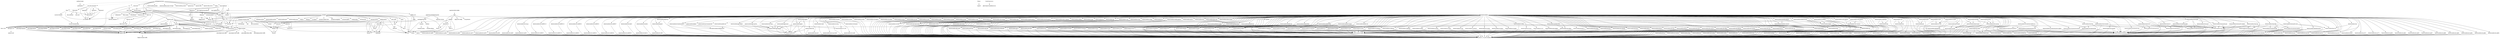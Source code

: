 digraph depends {
    node [shape=plaintext]
"alsa-utils-alsamixer" -> "libasound2";
"alsa-utils-alsamixer" -> "libformw5";
"alsa-utils-alsamixer" -> "libmenuw5";
"alsa-utils-alsamixer" -> "libncursesw5";
"alsa-utils-alsamixer" -> "libpanelw5";
"alsa-utils-alsamixer" -> "libtinfo5";
"angstrom-feed-configs" -> "opkg" [style=dotted];
"angstrom-packagegroup-boot" -> "angstrom-version";
"angstrom-packagegroup-boot" -> "packagegroup-boot";
"avahi-daemon" -> "base-files";
"avahi-daemon" -> "base-passwd";
"avahi-daemon" -> "libavahi-common3";
"avahi-daemon" -> "libavahi-core7";
"avahi-daemon" -> "libcap2";
"avahi-daemon" -> "libdaemon0";
"avahi-daemon" -> "libdbus-1-3";
"avahi-daemon" -> "libexpat1";
"avahi-daemon" -> "libnss-mdns" [style=dotted];
"avahi-daemon" -> "shadow";
"avahi-utils" -> "libavahi-client3";
"avahi-utils" -> "libavahi-common3";
"bluez5" -> "libdbus-1-3";
"bluez5" -> "libglib-2.0-0";
"bluez5" -> "libreadline6";
"bluez5" -> "libudev1";
"busybox" -> "busybox-syslog" [style=dotted];
"busybox" -> "busybox-udhcpc" [style=dotted];
"cpufreq-tweaks" -> "cpufrequtils";
"dbus-1" -> "base-files";
"dbus-1" -> "base-passwd";
"dbus-1" -> "libdbus-1-3";
"dbus-1" -> "libexpat1";
"dbus-1" -> "libx11-6";
"dbus-1" -> "shadow";
"e2fsprogs-e2fsck" -> "libblkid1";
"e2fsprogs-e2fsck" -> "libcom-err2";
"e2fsprogs-e2fsck" -> "libe2p2";
"e2fsprogs-e2fsck" -> "libext2fs2";
"e2fsprogs-e2fsck" -> "libuuid1";
"fixmac" -> "ranpwd";
"htop" -> "libncursesw5";
"htop" -> "libtinfo5";
"htop" -> "ncurses-terminfo";
"iptables" -> "kernel-module-ip-tables" [style=dotted];
"iptables" -> "kernel-module-ipt-masquerade" [style=dotted];
"iptables" -> "kernel-module-iptable-filter" [style=dotted];
"iptables" -> "kernel-module-iptable-nat" [style=dotted];
"iptables" -> "kernel-module-nf-conntrack" [style=dotted];
"iptables" -> "kernel-module-nf-conntrack-ipv4" [style=dotted];
"iptables" -> "kernel-module-nf-defrag-ipv4" [style=dotted];
"iptables" -> "kernel-module-nf-nat" [style=dotted];
"iptables" -> "kernel-module-x-tables" [style=dotted];
"iw" -> "libnl-3-200";
"iw" -> "libnl-3-genl";
"kernel" -> "kernel-4.1.15-yocto-standard";
"kernel-module-8021q" -> "kernel-4.1.15-yocto-standard";
"kernel-module-act-mirred" -> "kernel-4.1.15-yocto-standard";
"kernel-module-af-key" -> "kernel-4.1.15-yocto-standard";
"kernel-module-ah4" -> "kernel-4.1.15-yocto-standard";
"kernel-module-ansi-cprng" -> "kernel-4.1.15-yocto-standard";
"kernel-module-anubis" -> "kernel-4.1.15-yocto-standard";
"kernel-module-arc4" -> "kernel-4.1.15-yocto-standard";
"kernel-module-arp-tables" -> "kernel-4.1.15-yocto-standard";
"kernel-module-arp-tables" -> "kernel-module-x-tables";
"kernel-module-arpt-mangle" -> "kernel-4.1.15-yocto-standard";
"kernel-module-arpt-mangle" -> "kernel-module-x-tables";
"kernel-module-arptable-filter" -> "kernel-4.1.15-yocto-standard";
"kernel-module-arptable-filter" -> "kernel-module-arp-tables";
"kernel-module-arptable-filter" -> "kernel-module-x-tables";
"kernel-module-binfmt-misc" -> "kernel-4.1.15-yocto-standard";
"kernel-module-blowfish-common" -> "kernel-4.1.15-yocto-standard";
"kernel-module-blowfish-generic" -> "kernel-4.1.15-yocto-standard";
"kernel-module-blowfish-generic" -> "kernel-module-blowfish-common";
"kernel-module-bonding" -> "kernel-4.1.15-yocto-standard";
"kernel-module-br-netfilter" -> "kernel-4.1.15-yocto-standard";
"kernel-module-br-netfilter" -> "kernel-module-bridge";
"kernel-module-br-netfilter" -> "kernel-module-llc";
"kernel-module-br-netfilter" -> "kernel-module-stp";
"kernel-module-bridge" -> "kernel-4.1.15-yocto-standard";
"kernel-module-bridge" -> "kernel-module-llc";
"kernel-module-bridge" -> "kernel-module-stp";
"kernel-module-bsd-comp" -> "kernel-4.1.15-yocto-standard";
"kernel-module-bsd-comp" -> "kernel-module-ppp-generic";
"kernel-module-bsd-comp" -> "kernel-module-slhc";
"kernel-module-camellia-generic" -> "kernel-4.1.15-yocto-standard";
"kernel-module-cast-common" -> "kernel-4.1.15-yocto-standard";
"kernel-module-cast5-generic" -> "kernel-4.1.15-yocto-standard";
"kernel-module-cast5-generic" -> "kernel-module-cast-common";
"kernel-module-cast6-generic" -> "kernel-4.1.15-yocto-standard";
"kernel-module-cast6-generic" -> "kernel-module-cast-common";
"kernel-module-cdrom" -> "kernel-4.1.15-yocto-standard";
"kernel-module-cifs" -> "kernel-4.1.15-yocto-standard";
"kernel-module-cmac" -> "kernel-4.1.15-yocto-standard";
"kernel-module-configfs" -> "kernel-4.1.15-yocto-standard";
"kernel-module-crc-ccitt" -> "kernel-4.1.15-yocto-standard";
"kernel-module-crypto-null" -> "kernel-4.1.15-yocto-standard";
"kernel-module-cryptoloop" -> "kernel-4.1.15-yocto-standard";
"kernel-module-cryptoloop" -> "kernel-module-loop";
"kernel-module-ctr" -> "kernel-4.1.15-yocto-standard";
"kernel-module-cuse" -> "kernel-4.1.15-yocto-standard";
"kernel-module-cuse" -> "kernel-module-fuse";
"kernel-module-deflate" -> "kernel-4.1.15-yocto-standard";
"kernel-module-dummy" -> "kernel-4.1.15-yocto-standard";
"kernel-module-ebt-802-3" -> "kernel-4.1.15-yocto-standard";
"kernel-module-ebt-802-3" -> "kernel-module-x-tables";
"kernel-module-ebt-among" -> "kernel-4.1.15-yocto-standard";
"kernel-module-ebt-among" -> "kernel-module-x-tables";
"kernel-module-ebt-arp" -> "kernel-4.1.15-yocto-standard";
"kernel-module-ebt-arp" -> "kernel-module-x-tables";
"kernel-module-ebt-arpreply" -> "kernel-4.1.15-yocto-standard";
"kernel-module-ebt-arpreply" -> "kernel-module-x-tables";
"kernel-module-ebt-dnat" -> "kernel-4.1.15-yocto-standard";
"kernel-module-ebt-dnat" -> "kernel-module-x-tables";
"kernel-module-ebt-ip" -> "kernel-4.1.15-yocto-standard";
"kernel-module-ebt-ip" -> "kernel-module-x-tables";
"kernel-module-ebt-ip6" -> "kernel-4.1.15-yocto-standard";
"kernel-module-ebt-ip6" -> "kernel-module-x-tables";
"kernel-module-ebt-limit" -> "kernel-4.1.15-yocto-standard";
"kernel-module-ebt-limit" -> "kernel-module-x-tables";
"kernel-module-ebt-log" -> "kernel-4.1.15-yocto-standard";
"kernel-module-ebt-log" -> "kernel-module-x-tables";
"kernel-module-ebt-mark" -> "kernel-4.1.15-yocto-standard";
"kernel-module-ebt-mark" -> "kernel-module-x-tables";
"kernel-module-ebt-mark-m" -> "kernel-4.1.15-yocto-standard";
"kernel-module-ebt-mark-m" -> "kernel-module-x-tables";
"kernel-module-ebt-nflog" -> "kernel-4.1.15-yocto-standard";
"kernel-module-ebt-nflog" -> "kernel-module-x-tables";
"kernel-module-ebt-pkttype" -> "kernel-4.1.15-yocto-standard";
"kernel-module-ebt-pkttype" -> "kernel-module-x-tables";
"kernel-module-ebt-redirect" -> "kernel-4.1.15-yocto-standard";
"kernel-module-ebt-redirect" -> "kernel-module-x-tables";
"kernel-module-ebt-snat" -> "kernel-4.1.15-yocto-standard";
"kernel-module-ebt-snat" -> "kernel-module-x-tables";
"kernel-module-ebt-stp" -> "kernel-4.1.15-yocto-standard";
"kernel-module-ebt-stp" -> "kernel-module-x-tables";
"kernel-module-ebt-vlan" -> "kernel-4.1.15-yocto-standard";
"kernel-module-ebt-vlan" -> "kernel-module-x-tables";
"kernel-module-ebtable-broute" -> "kernel-4.1.15-yocto-standard";
"kernel-module-ebtable-broute" -> "kernel-module-bridge";
"kernel-module-ebtable-broute" -> "kernel-module-ebtables";
"kernel-module-ebtable-broute" -> "kernel-module-llc";
"kernel-module-ebtable-broute" -> "kernel-module-stp";
"kernel-module-ebtable-broute" -> "kernel-module-x-tables";
"kernel-module-ebtable-filter" -> "kernel-4.1.15-yocto-standard";
"kernel-module-ebtable-filter" -> "kernel-module-ebtables";
"kernel-module-ebtable-filter" -> "kernel-module-x-tables";
"kernel-module-ebtable-nat" -> "kernel-4.1.15-yocto-standard";
"kernel-module-ebtable-nat" -> "kernel-module-ebtables";
"kernel-module-ebtable-nat" -> "kernel-module-x-tables";
"kernel-module-ebtables" -> "kernel-4.1.15-yocto-standard";
"kernel-module-ebtables" -> "kernel-module-x-tables";
"kernel-module-ecb" -> "kernel-4.1.15-yocto-standard";
"kernel-module-esp4" -> "kernel-4.1.15-yocto-standard";
"kernel-module-fuse" -> "kernel-4.1.15-yocto-standard";
"kernel-module-gre" -> "kernel-4.1.15-yocto-standard";
"kernel-module-i2c-core" -> "kernel-4.1.15-yocto-standard";
"kernel-module-i2c-dev" -> "kernel-4.1.15-yocto-standard";
"kernel-module-i2c-dev" -> "kernel-module-i2c-core";
"kernel-module-i2c-piix4" -> "kernel-4.1.15-yocto-standard";
"kernel-module-i2c-piix4" -> "kernel-module-i2c-core";
"kernel-module-ip-gre" -> "kernel-4.1.15-yocto-standard";
"kernel-module-ip-gre" -> "kernel-module-gre";
"kernel-module-ip-tables" -> "kernel-4.1.15-yocto-standard";
"kernel-module-ip-tables" -> "kernel-module-x-tables";
"kernel-module-ip6-tables" -> "kernel-4.1.15-yocto-standard";
"kernel-module-ip6-tables" -> "kernel-module-x-tables";
"kernel-module-ip6-tunnel" -> "kernel-4.1.15-yocto-standard";
"kernel-module-ip6-tunnel" -> "kernel-module-tunnel6";
"kernel-module-ip6-udp-tunnel" -> "kernel-4.1.15-yocto-standard";
"kernel-module-ip6t-eui64" -> "kernel-4.1.15-yocto-standard";
"kernel-module-ip6t-eui64" -> "kernel-module-x-tables";
"kernel-module-ip6t-frag" -> "kernel-4.1.15-yocto-standard";
"kernel-module-ip6t-frag" -> "kernel-module-x-tables";
"kernel-module-ip6t-hbh" -> "kernel-4.1.15-yocto-standard";
"kernel-module-ip6t-hbh" -> "kernel-module-x-tables";
"kernel-module-ip6t-ipv6header" -> "kernel-4.1.15-yocto-standard";
"kernel-module-ip6t-ipv6header" -> "kernel-module-x-tables";
"kernel-module-ip6t-rt" -> "kernel-4.1.15-yocto-standard";
"kernel-module-ip6t-rt" -> "kernel-module-x-tables";
"kernel-module-ip6table-filter" -> "kernel-4.1.15-yocto-standard";
"kernel-module-ip6table-filter" -> "kernel-module-ip6-tables";
"kernel-module-ip6table-filter" -> "kernel-module-x-tables";
"kernel-module-ip6table-mangle" -> "kernel-4.1.15-yocto-standard";
"kernel-module-ip6table-mangle" -> "kernel-module-ip6-tables";
"kernel-module-ip6table-mangle" -> "kernel-module-x-tables";
"kernel-module-ip6table-raw" -> "kernel-4.1.15-yocto-standard";
"kernel-module-ip6table-raw" -> "kernel-module-ip6-tables";
"kernel-module-ip6table-raw" -> "kernel-module-x-tables";
"kernel-module-ipcomp" -> "kernel-4.1.15-yocto-standard";
"kernel-module-ipcomp" -> "kernel-module-xfrm-ipcomp";
"kernel-module-ipcomp6" -> "kernel-4.1.15-yocto-standard";
"kernel-module-ipcomp6" -> "kernel-module-tunnel6";
"kernel-module-ipcomp6" -> "kernel-module-xfrm-ipcomp";
"kernel-module-ipcomp6" -> "kernel-module-xfrm6-tunnel";
"kernel-module-ipip" -> "kernel-4.1.15-yocto-standard";
"kernel-module-ipt-ah" -> "kernel-4.1.15-yocto-standard";
"kernel-module-ipt-ah" -> "kernel-module-x-tables";
"kernel-module-ipt-clusterip" -> "kernel-4.1.15-yocto-standard";
"kernel-module-ipt-clusterip" -> "kernel-module-nf-conntrack";
"kernel-module-ipt-clusterip" -> "kernel-module-x-tables";
"kernel-module-ipt-ecn" -> "kernel-4.1.15-yocto-standard";
"kernel-module-ipt-ecn" -> "kernel-module-x-tables";
"kernel-module-ipt-reject" -> "kernel-4.1.15-yocto-standard";
"kernel-module-ipt-reject" -> "kernel-module-nf-reject-ipv4";
"kernel-module-ipt-reject" -> "kernel-module-x-tables";
"kernel-module-iptable-filter" -> "kernel-4.1.15-yocto-standard";
"kernel-module-iptable-filter" -> "kernel-module-ip-tables";
"kernel-module-iptable-filter" -> "kernel-module-x-tables";
"kernel-module-iptable-mangle" -> "kernel-4.1.15-yocto-standard";
"kernel-module-iptable-mangle" -> "kernel-module-ip-tables";
"kernel-module-iptable-mangle" -> "kernel-module-x-tables";
"kernel-module-iptable-raw" -> "kernel-4.1.15-yocto-standard";
"kernel-module-iptable-raw" -> "kernel-module-ip-tables";
"kernel-module-iptable-raw" -> "kernel-module-x-tables";
"kernel-module-khazad" -> "kernel-4.1.15-yocto-standard";
"kernel-module-libcrc32c" -> "kernel-4.1.15-yocto-standard";
"kernel-module-llc" -> "kernel-4.1.15-yocto-standard";
"kernel-module-loop" -> "kernel-4.1.15-yocto-standard";
"kernel-module-md4" -> "kernel-4.1.15-yocto-standard";
"kernel-module-michael-mic" -> "kernel-4.1.15-yocto-standard";
"kernel-module-nbd" -> "kernel-4.1.15-yocto-standard";
"kernel-module-nf-conntrack" -> "kernel-4.1.15-yocto-standard";
"kernel-module-nf-conntrack-amanda" -> "kernel-4.1.15-yocto-standard";
"kernel-module-nf-conntrack-amanda" -> "kernel-module-nf-conntrack";
"kernel-module-nf-conntrack-broadcast" -> "kernel-4.1.15-yocto-standard";
"kernel-module-nf-conntrack-broadcast" -> "kernel-module-nf-conntrack";
"kernel-module-nf-conntrack-ftp" -> "kernel-4.1.15-yocto-standard";
"kernel-module-nf-conntrack-ftp" -> "kernel-module-nf-conntrack";
"kernel-module-nf-conntrack-h323" -> "kernel-4.1.15-yocto-standard";
"kernel-module-nf-conntrack-h323" -> "kernel-module-nf-conntrack";
"kernel-module-nf-conntrack-ipv4" -> "kernel-4.1.15-yocto-standard";
"kernel-module-nf-conntrack-ipv4" -> "kernel-module-nf-conntrack";
"kernel-module-nf-conntrack-ipv4" -> "kernel-module-nf-defrag-ipv4";
"kernel-module-nf-conntrack-irc" -> "kernel-4.1.15-yocto-standard";
"kernel-module-nf-conntrack-irc" -> "kernel-module-nf-conntrack";
"kernel-module-nf-conntrack-netbios-ns" -> "kernel-4.1.15-yocto-standard";
"kernel-module-nf-conntrack-netbios-ns" -> "kernel-module-nf-conntrack";
"kernel-module-nf-conntrack-netbios-ns" -> "kernel-module-nf-conntrack-broadcast";
"kernel-module-nf-conntrack-netlink" -> "kernel-4.1.15-yocto-standard";
"kernel-module-nf-conntrack-netlink" -> "kernel-module-nf-conntrack";
"kernel-module-nf-conntrack-netlink" -> "kernel-module-nfnetlink";
"kernel-module-nf-conntrack-pptp" -> "kernel-4.1.15-yocto-standard";
"kernel-module-nf-conntrack-pptp" -> "kernel-module-nf-conntrack";
"kernel-module-nf-conntrack-pptp" -> "kernel-module-nf-conntrack-proto-gre";
"kernel-module-nf-conntrack-proto-gre" -> "kernel-4.1.15-yocto-standard";
"kernel-module-nf-conntrack-proto-gre" -> "kernel-module-nf-conntrack";
"kernel-module-nf-conntrack-proto-sctp" -> "kernel-4.1.15-yocto-standard";
"kernel-module-nf-conntrack-proto-sctp" -> "kernel-module-nf-conntrack";
"kernel-module-nf-conntrack-proto-udplite" -> "kernel-4.1.15-yocto-standard";
"kernel-module-nf-conntrack-proto-udplite" -> "kernel-module-nf-conntrack";
"kernel-module-nf-conntrack-sane" -> "kernel-4.1.15-yocto-standard";
"kernel-module-nf-conntrack-sane" -> "kernel-module-nf-conntrack";
"kernel-module-nf-conntrack-sip" -> "kernel-4.1.15-yocto-standard";
"kernel-module-nf-conntrack-sip" -> "kernel-module-nf-conntrack";
"kernel-module-nf-conntrack-tftp" -> "kernel-4.1.15-yocto-standard";
"kernel-module-nf-conntrack-tftp" -> "kernel-module-nf-conntrack";
"kernel-module-nf-defrag-ipv4" -> "kernel-4.1.15-yocto-standard";
"kernel-module-nf-nat" -> "kernel-4.1.15-yocto-standard";
"kernel-module-nf-nat" -> "kernel-module-nf-conntrack";
"kernel-module-nf-nat-amanda" -> "kernel-4.1.15-yocto-standard";
"kernel-module-nf-nat-amanda" -> "kernel-module-nf-conntrack";
"kernel-module-nf-nat-amanda" -> "kernel-module-nf-conntrack-amanda";
"kernel-module-nf-nat-amanda" -> "kernel-module-nf-nat";
"kernel-module-nf-nat-ftp" -> "kernel-4.1.15-yocto-standard";
"kernel-module-nf-nat-ftp" -> "kernel-module-nf-conntrack";
"kernel-module-nf-nat-ftp" -> "kernel-module-nf-conntrack-ftp";
"kernel-module-nf-nat-ftp" -> "kernel-module-nf-nat";
"kernel-module-nf-nat-h323" -> "kernel-4.1.15-yocto-standard";
"kernel-module-nf-nat-h323" -> "kernel-module-nf-conntrack";
"kernel-module-nf-nat-h323" -> "kernel-module-nf-conntrack-h323";
"kernel-module-nf-nat-h323" -> "kernel-module-nf-nat";
"kernel-module-nf-nat-ipv4" -> "kernel-4.1.15-yocto-standard";
"kernel-module-nf-nat-ipv4" -> "kernel-module-nf-conntrack";
"kernel-module-nf-nat-ipv4" -> "kernel-module-nf-nat";
"kernel-module-nf-nat-irc" -> "kernel-4.1.15-yocto-standard";
"kernel-module-nf-nat-irc" -> "kernel-module-nf-conntrack";
"kernel-module-nf-nat-irc" -> "kernel-module-nf-conntrack-irc";
"kernel-module-nf-nat-irc" -> "kernel-module-nf-nat";
"kernel-module-nf-nat-pptp" -> "kernel-4.1.15-yocto-standard";
"kernel-module-nf-nat-pptp" -> "kernel-module-nf-conntrack";
"kernel-module-nf-nat-pptp" -> "kernel-module-nf-conntrack-pptp";
"kernel-module-nf-nat-pptp" -> "kernel-module-nf-conntrack-proto-gre";
"kernel-module-nf-nat-pptp" -> "kernel-module-nf-nat";
"kernel-module-nf-nat-pptp" -> "kernel-module-nf-nat-proto-gre";
"kernel-module-nf-nat-proto-gre" -> "kernel-4.1.15-yocto-standard";
"kernel-module-nf-nat-proto-gre" -> "kernel-module-nf-conntrack";
"kernel-module-nf-nat-proto-gre" -> "kernel-module-nf-nat";
"kernel-module-nf-nat-proto-sctp" -> "kernel-4.1.15-yocto-standard";
"kernel-module-nf-nat-proto-sctp" -> "kernel-module-libcrc32c";
"kernel-module-nf-nat-proto-sctp" -> "kernel-module-nf-conntrack";
"kernel-module-nf-nat-proto-sctp" -> "kernel-module-nf-nat";
"kernel-module-nf-nat-proto-udplite" -> "kernel-4.1.15-yocto-standard";
"kernel-module-nf-nat-proto-udplite" -> "kernel-module-nf-conntrack";
"kernel-module-nf-nat-proto-udplite" -> "kernel-module-nf-nat";
"kernel-module-nf-nat-sip" -> "kernel-4.1.15-yocto-standard";
"kernel-module-nf-nat-sip" -> "kernel-module-nf-conntrack";
"kernel-module-nf-nat-sip" -> "kernel-module-nf-conntrack-sip";
"kernel-module-nf-nat-sip" -> "kernel-module-nf-nat";
"kernel-module-nf-nat-tftp" -> "kernel-4.1.15-yocto-standard";
"kernel-module-nf-nat-tftp" -> "kernel-module-nf-conntrack";
"kernel-module-nf-nat-tftp" -> "kernel-module-nf-conntrack-tftp";
"kernel-module-nf-nat-tftp" -> "kernel-module-nf-nat";
"kernel-module-nf-reject-ipv4" -> "kernel-4.1.15-yocto-standard";
"kernel-module-nfnetlink" -> "kernel-4.1.15-yocto-standard";
"kernel-module-nfnetlink-log" -> "kernel-4.1.15-yocto-standard";
"kernel-module-nfnetlink-log" -> "kernel-module-nfnetlink";
"kernel-module-nfnetlink-queue" -> "kernel-4.1.15-yocto-standard";
"kernel-module-nfnetlink-queue" -> "kernel-module-nfnetlink";
"kernel-module-nfsd" -> "kernel-4.1.15-yocto-standard";
"kernel-module-nls-ascii" -> "kernel-4.1.15-yocto-standard";
"kernel-module-nls-cp1250" -> "kernel-4.1.15-yocto-standard";
"kernel-module-nls-cp1251" -> "kernel-4.1.15-yocto-standard";
"kernel-module-nls-cp1255" -> "kernel-4.1.15-yocto-standard";
"kernel-module-nls-cp437" -> "kernel-4.1.15-yocto-standard";
"kernel-module-nls-cp737" -> "kernel-4.1.15-yocto-standard";
"kernel-module-nls-cp775" -> "kernel-4.1.15-yocto-standard";
"kernel-module-nls-cp850" -> "kernel-4.1.15-yocto-standard";
"kernel-module-nls-cp852" -> "kernel-4.1.15-yocto-standard";
"kernel-module-nls-cp855" -> "kernel-4.1.15-yocto-standard";
"kernel-module-nls-cp857" -> "kernel-4.1.15-yocto-standard";
"kernel-module-nls-cp860" -> "kernel-4.1.15-yocto-standard";
"kernel-module-nls-cp861" -> "kernel-4.1.15-yocto-standard";
"kernel-module-nls-cp862" -> "kernel-4.1.15-yocto-standard";
"kernel-module-nls-cp863" -> "kernel-4.1.15-yocto-standard";
"kernel-module-nls-cp864" -> "kernel-4.1.15-yocto-standard";
"kernel-module-nls-cp865" -> "kernel-4.1.15-yocto-standard";
"kernel-module-nls-cp866" -> "kernel-4.1.15-yocto-standard";
"kernel-module-nls-cp869" -> "kernel-4.1.15-yocto-standard";
"kernel-module-nls-cp874" -> "kernel-4.1.15-yocto-standard";
"kernel-module-nls-cp932" -> "kernel-4.1.15-yocto-standard";
"kernel-module-nls-cp936" -> "kernel-4.1.15-yocto-standard";
"kernel-module-nls-cp949" -> "kernel-4.1.15-yocto-standard";
"kernel-module-nls-cp950" -> "kernel-4.1.15-yocto-standard";
"kernel-module-nls-euc-jp" -> "kernel-4.1.15-yocto-standard";
"kernel-module-nls-iso8859-1" -> "kernel-4.1.15-yocto-standard";
"kernel-module-nls-iso8859-13" -> "kernel-4.1.15-yocto-standard";
"kernel-module-nls-iso8859-14" -> "kernel-4.1.15-yocto-standard";
"kernel-module-nls-iso8859-15" -> "kernel-4.1.15-yocto-standard";
"kernel-module-nls-iso8859-2" -> "kernel-4.1.15-yocto-standard";
"kernel-module-nls-iso8859-3" -> "kernel-4.1.15-yocto-standard";
"kernel-module-nls-iso8859-4" -> "kernel-4.1.15-yocto-standard";
"kernel-module-nls-iso8859-5" -> "kernel-4.1.15-yocto-standard";
"kernel-module-nls-iso8859-6" -> "kernel-4.1.15-yocto-standard";
"kernel-module-nls-iso8859-7" -> "kernel-4.1.15-yocto-standard";
"kernel-module-nls-iso8859-9" -> "kernel-4.1.15-yocto-standard";
"kernel-module-nls-koi8-r" -> "kernel-4.1.15-yocto-standard";
"kernel-module-nls-koi8-ru" -> "kernel-4.1.15-yocto-standard";
"kernel-module-nls-koi8-u" -> "kernel-4.1.15-yocto-standard";
"kernel-module-nls-utf8" -> "kernel-4.1.15-yocto-standard";
"kernel-module-p8022" -> "kernel-4.1.15-yocto-standard";
"kernel-module-p8022" -> "kernel-module-llc";
"kernel-module-parport" -> "kernel-4.1.15-yocto-standard";
"kernel-module-parport-pc" -> "kernel-4.1.15-yocto-standard";
"kernel-module-parport-pc" -> "kernel-module-parport";
"kernel-module-pktgen" -> "kernel-4.1.15-yocto-standard";
"kernel-module-ppp-async" -> "kernel-4.1.15-yocto-standard";
"kernel-module-ppp-async" -> "kernel-module-crc-ccitt";
"kernel-module-ppp-async" -> "kernel-module-ppp-generic";
"kernel-module-ppp-async" -> "kernel-module-slhc";
"kernel-module-ppp-deflate" -> "kernel-4.1.15-yocto-standard";
"kernel-module-ppp-deflate" -> "kernel-module-ppp-generic";
"kernel-module-ppp-deflate" -> "kernel-module-slhc";
"kernel-module-ppp-generic" -> "kernel-4.1.15-yocto-standard";
"kernel-module-ppp-generic" -> "kernel-module-slhc";
"kernel-module-ppp-synctty" -> "kernel-4.1.15-yocto-standard";
"kernel-module-ppp-synctty" -> "kernel-module-ppp-generic";
"kernel-module-ppp-synctty" -> "kernel-module-slhc";
"kernel-module-pppoe" -> "kernel-4.1.15-yocto-standard";
"kernel-module-pppoe" -> "kernel-module-ppp-generic";
"kernel-module-pppoe" -> "kernel-module-pppox";
"kernel-module-pppoe" -> "kernel-module-slhc";
"kernel-module-pppox" -> "kernel-4.1.15-yocto-standard";
"kernel-module-pppox" -> "kernel-module-ppp-generic";
"kernel-module-pppox" -> "kernel-module-slhc";
"kernel-module-psnap" -> "kernel-4.1.15-yocto-standard";
"kernel-module-psnap" -> "kernel-module-llc";
"kernel-module-rng-core" -> "kernel-4.1.15-yocto-standard";
"kernel-module-romfs" -> "kernel-4.1.15-yocto-standard";
"kernel-module-rpcsec-gss-krb5" -> "kernel-4.1.15-yocto-standard";
"kernel-module-sch-cbq" -> "kernel-4.1.15-yocto-standard";
"kernel-module-sch-codel" -> "kernel-4.1.15-yocto-standard";
"kernel-module-sch-dsmark" -> "kernel-4.1.15-yocto-standard";
"kernel-module-sch-gred" -> "kernel-4.1.15-yocto-standard";
"kernel-module-sch-hfsc" -> "kernel-4.1.15-yocto-standard";
"kernel-module-sch-htb" -> "kernel-4.1.15-yocto-standard";
"kernel-module-sch-ingress" -> "kernel-4.1.15-yocto-standard";
"kernel-module-sch-netem" -> "kernel-4.1.15-yocto-standard";
"kernel-module-sch-prio" -> "kernel-4.1.15-yocto-standard";
"kernel-module-sch-red" -> "kernel-4.1.15-yocto-standard";
"kernel-module-sch-sfq" -> "kernel-4.1.15-yocto-standard";
"kernel-module-sch-tbf" -> "kernel-4.1.15-yocto-standard";
"kernel-module-sch-teql" -> "kernel-4.1.15-yocto-standard";
"kernel-module-scsi-mod" -> "kernel-4.1.15-yocto-standard";
"kernel-module-sctp" -> "kernel-4.1.15-yocto-standard";
"kernel-module-sctp" -> "kernel-module-libcrc32c";
"kernel-module-sd-mod" -> "kernel-4.1.15-yocto-standard";
"kernel-module-sd-mod" -> "kernel-module-scsi-mod";
"kernel-module-seqiv" -> "kernel-4.1.15-yocto-standard";
"kernel-module-serpent-generic" -> "kernel-4.1.15-yocto-standard";
"kernel-module-sg" -> "kernel-4.1.15-yocto-standard";
"kernel-module-sg" -> "kernel-module-scsi-mod";
"kernel-module-sha256-generic" -> "kernel-4.1.15-yocto-standard";
"kernel-module-sha512-generic" -> "kernel-4.1.15-yocto-standard";
"kernel-module-slhc" -> "kernel-4.1.15-yocto-standard";
"kernel-module-slip" -> "kernel-4.1.15-yocto-standard";
"kernel-module-slip" -> "kernel-module-slhc";
"kernel-module-softdog" -> "kernel-4.1.15-yocto-standard";
"kernel-module-sr-mod" -> "kernel-4.1.15-yocto-standard";
"kernel-module-sr-mod" -> "kernel-module-cdrom";
"kernel-module-sr-mod" -> "kernel-module-scsi-mod";
"kernel-module-stp" -> "kernel-4.1.15-yocto-standard";
"kernel-module-stp" -> "kernel-module-llc";
"kernel-module-tcrypt" -> "kernel-4.1.15-yocto-standard";
"kernel-module-tea" -> "kernel-4.1.15-yocto-standard";
"kernel-module-tipc" -> "kernel-4.1.15-yocto-standard";
"kernel-module-tipc" -> "kernel-module-ip6-udp-tunnel";
"kernel-module-tipc" -> "kernel-module-udp-tunnel";
"kernel-module-ts-bm" -> "kernel-4.1.15-yocto-standard";
"kernel-module-ts-fsm" -> "kernel-4.1.15-yocto-standard";
"kernel-module-ts-kmp" -> "kernel-4.1.15-yocto-standard";
"kernel-module-tun" -> "kernel-4.1.15-yocto-standard";
"kernel-module-tunnel6" -> "kernel-4.1.15-yocto-standard";
"kernel-module-twofish-common" -> "kernel-4.1.15-yocto-standard";
"kernel-module-twofish-generic" -> "kernel-4.1.15-yocto-standard";
"kernel-module-twofish-generic" -> "kernel-module-twofish-common";
"kernel-module-udp-tunnel" -> "kernel-4.1.15-yocto-standard";
"kernel-module-usb-storage" -> "kernel-4.1.15-yocto-standard";
"kernel-module-usb-storage" -> "kernel-module-scsi-mod";
"kernel-module-wp512" -> "kernel-4.1.15-yocto-standard";
"kernel-module-x-tables" -> "kernel-4.1.15-yocto-standard";
"kernel-module-xcbc" -> "kernel-4.1.15-yocto-standard";
"kernel-module-xfrm-ipcomp" -> "kernel-4.1.15-yocto-standard";
"kernel-module-xfrm-user" -> "kernel-4.1.15-yocto-standard";
"kernel-module-xfrm4-tunnel" -> "kernel-4.1.15-yocto-standard";
"kernel-module-xfrm6-tunnel" -> "kernel-4.1.15-yocto-standard";
"kernel-module-xfrm6-tunnel" -> "kernel-module-tunnel6";
"kernel-module-xt-classify" -> "kernel-4.1.15-yocto-standard";
"kernel-module-xt-classify" -> "kernel-module-x-tables";
"kernel-module-xt-comment" -> "kernel-4.1.15-yocto-standard";
"kernel-module-xt-comment" -> "kernel-module-x-tables";
"kernel-module-xt-connbytes" -> "kernel-4.1.15-yocto-standard";
"kernel-module-xt-connbytes" -> "kernel-module-nf-conntrack";
"kernel-module-xt-connbytes" -> "kernel-module-x-tables";
"kernel-module-xt-connlimit" -> "kernel-4.1.15-yocto-standard";
"kernel-module-xt-connlimit" -> "kernel-module-nf-conntrack";
"kernel-module-xt-connlimit" -> "kernel-module-x-tables";
"kernel-module-xt-connmark" -> "kernel-4.1.15-yocto-standard";
"kernel-module-xt-connmark" -> "kernel-module-nf-conntrack";
"kernel-module-xt-connmark" -> "kernel-module-x-tables";
"kernel-module-xt-conntrack" -> "kernel-4.1.15-yocto-standard";
"kernel-module-xt-conntrack" -> "kernel-module-nf-conntrack";
"kernel-module-xt-conntrack" -> "kernel-module-x-tables";
"kernel-module-xt-ct" -> "kernel-4.1.15-yocto-standard";
"kernel-module-xt-ct" -> "kernel-module-nf-conntrack";
"kernel-module-xt-ct" -> "kernel-module-x-tables";
"kernel-module-xt-dccp" -> "kernel-4.1.15-yocto-standard";
"kernel-module-xt-dccp" -> "kernel-module-x-tables";
"kernel-module-xt-dscp" -> "kernel-4.1.15-yocto-standard";
"kernel-module-xt-dscp" -> "kernel-module-x-tables";
"kernel-module-xt-ecn" -> "kernel-4.1.15-yocto-standard";
"kernel-module-xt-ecn" -> "kernel-module-x-tables";
"kernel-module-xt-esp" -> "kernel-4.1.15-yocto-standard";
"kernel-module-xt-esp" -> "kernel-module-x-tables";
"kernel-module-xt-hashlimit" -> "kernel-4.1.15-yocto-standard";
"kernel-module-xt-hashlimit" -> "kernel-module-x-tables";
"kernel-module-xt-helper" -> "kernel-4.1.15-yocto-standard";
"kernel-module-xt-helper" -> "kernel-module-nf-conntrack";
"kernel-module-xt-helper" -> "kernel-module-x-tables";
"kernel-module-xt-hl" -> "kernel-4.1.15-yocto-standard";
"kernel-module-xt-hl" -> "kernel-module-x-tables";
"kernel-module-xt-length" -> "kernel-4.1.15-yocto-standard";
"kernel-module-xt-length" -> "kernel-module-x-tables";
"kernel-module-xt-limit" -> "kernel-4.1.15-yocto-standard";
"kernel-module-xt-limit" -> "kernel-module-x-tables";
"kernel-module-xt-mac" -> "kernel-4.1.15-yocto-standard";
"kernel-module-xt-mac" -> "kernel-module-x-tables";
"kernel-module-xt-mark" -> "kernel-4.1.15-yocto-standard";
"kernel-module-xt-mark" -> "kernel-module-x-tables";
"kernel-module-xt-multiport" -> "kernel-4.1.15-yocto-standard";
"kernel-module-xt-multiport" -> "kernel-module-x-tables";
"kernel-module-xt-nflog" -> "kernel-4.1.15-yocto-standard";
"kernel-module-xt-nflog" -> "kernel-module-nfnetlink";
"kernel-module-xt-nflog" -> "kernel-module-nfnetlink-log";
"kernel-module-xt-nflog" -> "kernel-module-x-tables";
"kernel-module-xt-nfqueue" -> "kernel-4.1.15-yocto-standard";
"kernel-module-xt-nfqueue" -> "kernel-module-x-tables";
"kernel-module-xt-pkttype" -> "kernel-4.1.15-yocto-standard";
"kernel-module-xt-pkttype" -> "kernel-module-x-tables";
"kernel-module-xt-policy" -> "kernel-4.1.15-yocto-standard";
"kernel-module-xt-policy" -> "kernel-module-x-tables";
"kernel-module-xt-quota" -> "kernel-4.1.15-yocto-standard";
"kernel-module-xt-quota" -> "kernel-module-x-tables";
"kernel-module-xt-realm" -> "kernel-4.1.15-yocto-standard";
"kernel-module-xt-realm" -> "kernel-module-x-tables";
"kernel-module-xt-sctp" -> "kernel-4.1.15-yocto-standard";
"kernel-module-xt-sctp" -> "kernel-module-x-tables";
"kernel-module-xt-state" -> "kernel-4.1.15-yocto-standard";
"kernel-module-xt-state" -> "kernel-module-nf-conntrack";
"kernel-module-xt-state" -> "kernel-module-x-tables";
"kernel-module-xt-statistic" -> "kernel-4.1.15-yocto-standard";
"kernel-module-xt-statistic" -> "kernel-module-x-tables";
"kernel-module-xt-string" -> "kernel-4.1.15-yocto-standard";
"kernel-module-xt-string" -> "kernel-module-x-tables";
"kernel-module-xt-tcpmss" -> "kernel-4.1.15-yocto-standard";
"kernel-module-xt-tcpmss" -> "kernel-module-x-tables";
"kernel-module-xt-tcpudp" -> "kernel-4.1.15-yocto-standard";
"kernel-module-xt-tcpudp" -> "kernel-module-x-tables";
"kernel-module-xt-trace" -> "kernel-4.1.15-yocto-standard";
"kernel-module-xt-trace" -> "kernel-module-x-tables";
"kernel-module-xt-u32" -> "kernel-4.1.15-yocto-standard";
"kernel-module-xt-u32" -> "kernel-module-x-tables";
"kernel-modules" -> "kernel-module-8021q";
"kernel-modules" -> "kernel-module-act-mirred";
"kernel-modules" -> "kernel-module-af-key";
"kernel-modules" -> "kernel-module-ah4";
"kernel-modules" -> "kernel-module-ansi-cprng";
"kernel-modules" -> "kernel-module-anubis";
"kernel-modules" -> "kernel-module-arc4";
"kernel-modules" -> "kernel-module-arp-tables";
"kernel-modules" -> "kernel-module-arpt-mangle";
"kernel-modules" -> "kernel-module-arptable-filter";
"kernel-modules" -> "kernel-module-binfmt-misc";
"kernel-modules" -> "kernel-module-blowfish-common";
"kernel-modules" -> "kernel-module-blowfish-generic";
"kernel-modules" -> "kernel-module-bonding";
"kernel-modules" -> "kernel-module-br-netfilter";
"kernel-modules" -> "kernel-module-bridge";
"kernel-modules" -> "kernel-module-bsd-comp";
"kernel-modules" -> "kernel-module-camellia-generic";
"kernel-modules" -> "kernel-module-cast-common";
"kernel-modules" -> "kernel-module-cast5-generic";
"kernel-modules" -> "kernel-module-cast6-generic";
"kernel-modules" -> "kernel-module-cdrom";
"kernel-modules" -> "kernel-module-cifs";
"kernel-modules" -> "kernel-module-cmac";
"kernel-modules" -> "kernel-module-configfs";
"kernel-modules" -> "kernel-module-crc-ccitt";
"kernel-modules" -> "kernel-module-crypto-null";
"kernel-modules" -> "kernel-module-cryptoloop";
"kernel-modules" -> "kernel-module-ctr";
"kernel-modules" -> "kernel-module-cuse";
"kernel-modules" -> "kernel-module-deflate";
"kernel-modules" -> "kernel-module-dummy";
"kernel-modules" -> "kernel-module-ebt-802-3";
"kernel-modules" -> "kernel-module-ebt-among";
"kernel-modules" -> "kernel-module-ebt-arp";
"kernel-modules" -> "kernel-module-ebt-arpreply";
"kernel-modules" -> "kernel-module-ebt-dnat";
"kernel-modules" -> "kernel-module-ebt-ip";
"kernel-modules" -> "kernel-module-ebt-ip6";
"kernel-modules" -> "kernel-module-ebt-limit";
"kernel-modules" -> "kernel-module-ebt-log";
"kernel-modules" -> "kernel-module-ebt-mark";
"kernel-modules" -> "kernel-module-ebt-mark-m";
"kernel-modules" -> "kernel-module-ebt-nflog";
"kernel-modules" -> "kernel-module-ebt-pkttype";
"kernel-modules" -> "kernel-module-ebt-redirect";
"kernel-modules" -> "kernel-module-ebt-snat";
"kernel-modules" -> "kernel-module-ebt-stp";
"kernel-modules" -> "kernel-module-ebt-vlan";
"kernel-modules" -> "kernel-module-ebtable-broute";
"kernel-modules" -> "kernel-module-ebtable-filter";
"kernel-modules" -> "kernel-module-ebtable-nat";
"kernel-modules" -> "kernel-module-ebtables";
"kernel-modules" -> "kernel-module-ecb";
"kernel-modules" -> "kernel-module-esp4";
"kernel-modules" -> "kernel-module-fuse";
"kernel-modules" -> "kernel-module-gre";
"kernel-modules" -> "kernel-module-i2c-core";
"kernel-modules" -> "kernel-module-i2c-dev";
"kernel-modules" -> "kernel-module-i2c-piix4";
"kernel-modules" -> "kernel-module-ip-gre";
"kernel-modules" -> "kernel-module-ip-tables";
"kernel-modules" -> "kernel-module-ip6-tables";
"kernel-modules" -> "kernel-module-ip6-tunnel";
"kernel-modules" -> "kernel-module-ip6-udp-tunnel";
"kernel-modules" -> "kernel-module-ip6t-eui64";
"kernel-modules" -> "kernel-module-ip6t-frag";
"kernel-modules" -> "kernel-module-ip6t-hbh";
"kernel-modules" -> "kernel-module-ip6t-ipv6header";
"kernel-modules" -> "kernel-module-ip6t-rt";
"kernel-modules" -> "kernel-module-ip6table-filter";
"kernel-modules" -> "kernel-module-ip6table-mangle";
"kernel-modules" -> "kernel-module-ip6table-raw";
"kernel-modules" -> "kernel-module-ipcomp";
"kernel-modules" -> "kernel-module-ipcomp6";
"kernel-modules" -> "kernel-module-ipip";
"kernel-modules" -> "kernel-module-ipt-ah";
"kernel-modules" -> "kernel-module-ipt-clusterip";
"kernel-modules" -> "kernel-module-ipt-ecn";
"kernel-modules" -> "kernel-module-ipt-reject";
"kernel-modules" -> "kernel-module-iptable-filter";
"kernel-modules" -> "kernel-module-iptable-mangle";
"kernel-modules" -> "kernel-module-iptable-raw";
"kernel-modules" -> "kernel-module-khazad";
"kernel-modules" -> "kernel-module-libcrc32c";
"kernel-modules" -> "kernel-module-llc";
"kernel-modules" -> "kernel-module-loop";
"kernel-modules" -> "kernel-module-md4";
"kernel-modules" -> "kernel-module-michael-mic";
"kernel-modules" -> "kernel-module-nbd";
"kernel-modules" -> "kernel-module-nf-conntrack";
"kernel-modules" -> "kernel-module-nf-conntrack-amanda";
"kernel-modules" -> "kernel-module-nf-conntrack-broadcast";
"kernel-modules" -> "kernel-module-nf-conntrack-ftp";
"kernel-modules" -> "kernel-module-nf-conntrack-h323";
"kernel-modules" -> "kernel-module-nf-conntrack-ipv4";
"kernel-modules" -> "kernel-module-nf-conntrack-irc";
"kernel-modules" -> "kernel-module-nf-conntrack-netbios-ns";
"kernel-modules" -> "kernel-module-nf-conntrack-netlink";
"kernel-modules" -> "kernel-module-nf-conntrack-pptp";
"kernel-modules" -> "kernel-module-nf-conntrack-proto-gre";
"kernel-modules" -> "kernel-module-nf-conntrack-proto-sctp";
"kernel-modules" -> "kernel-module-nf-conntrack-proto-udplite";
"kernel-modules" -> "kernel-module-nf-conntrack-sane";
"kernel-modules" -> "kernel-module-nf-conntrack-sip";
"kernel-modules" -> "kernel-module-nf-conntrack-tftp";
"kernel-modules" -> "kernel-module-nf-defrag-ipv4";
"kernel-modules" -> "kernel-module-nf-nat";
"kernel-modules" -> "kernel-module-nf-nat-amanda";
"kernel-modules" -> "kernel-module-nf-nat-ftp";
"kernel-modules" -> "kernel-module-nf-nat-h323";
"kernel-modules" -> "kernel-module-nf-nat-ipv4";
"kernel-modules" -> "kernel-module-nf-nat-irc";
"kernel-modules" -> "kernel-module-nf-nat-pptp";
"kernel-modules" -> "kernel-module-nf-nat-proto-gre";
"kernel-modules" -> "kernel-module-nf-nat-proto-sctp";
"kernel-modules" -> "kernel-module-nf-nat-proto-udplite";
"kernel-modules" -> "kernel-module-nf-nat-sip";
"kernel-modules" -> "kernel-module-nf-nat-tftp";
"kernel-modules" -> "kernel-module-nf-reject-ipv4";
"kernel-modules" -> "kernel-module-nfnetlink";
"kernel-modules" -> "kernel-module-nfnetlink-log";
"kernel-modules" -> "kernel-module-nfnetlink-queue";
"kernel-modules" -> "kernel-module-nfsd";
"kernel-modules" -> "kernel-module-nls-ascii";
"kernel-modules" -> "kernel-module-nls-cp1250";
"kernel-modules" -> "kernel-module-nls-cp1251";
"kernel-modules" -> "kernel-module-nls-cp1255";
"kernel-modules" -> "kernel-module-nls-cp437";
"kernel-modules" -> "kernel-module-nls-cp737";
"kernel-modules" -> "kernel-module-nls-cp775";
"kernel-modules" -> "kernel-module-nls-cp850";
"kernel-modules" -> "kernel-module-nls-cp852";
"kernel-modules" -> "kernel-module-nls-cp855";
"kernel-modules" -> "kernel-module-nls-cp857";
"kernel-modules" -> "kernel-module-nls-cp860";
"kernel-modules" -> "kernel-module-nls-cp861";
"kernel-modules" -> "kernel-module-nls-cp862";
"kernel-modules" -> "kernel-module-nls-cp863";
"kernel-modules" -> "kernel-module-nls-cp864";
"kernel-modules" -> "kernel-module-nls-cp865";
"kernel-modules" -> "kernel-module-nls-cp866";
"kernel-modules" -> "kernel-module-nls-cp869";
"kernel-modules" -> "kernel-module-nls-cp874";
"kernel-modules" -> "kernel-module-nls-cp932";
"kernel-modules" -> "kernel-module-nls-cp936";
"kernel-modules" -> "kernel-module-nls-cp949";
"kernel-modules" -> "kernel-module-nls-cp950";
"kernel-modules" -> "kernel-module-nls-euc-jp";
"kernel-modules" -> "kernel-module-nls-iso8859-1";
"kernel-modules" -> "kernel-module-nls-iso8859-13";
"kernel-modules" -> "kernel-module-nls-iso8859-14";
"kernel-modules" -> "kernel-module-nls-iso8859-15";
"kernel-modules" -> "kernel-module-nls-iso8859-2";
"kernel-modules" -> "kernel-module-nls-iso8859-3";
"kernel-modules" -> "kernel-module-nls-iso8859-4";
"kernel-modules" -> "kernel-module-nls-iso8859-5";
"kernel-modules" -> "kernel-module-nls-iso8859-6";
"kernel-modules" -> "kernel-module-nls-iso8859-7";
"kernel-modules" -> "kernel-module-nls-iso8859-9";
"kernel-modules" -> "kernel-module-nls-koi8-r";
"kernel-modules" -> "kernel-module-nls-koi8-ru";
"kernel-modules" -> "kernel-module-nls-koi8-u";
"kernel-modules" -> "kernel-module-nls-utf8";
"kernel-modules" -> "kernel-module-p8022";
"kernel-modules" -> "kernel-module-parport";
"kernel-modules" -> "kernel-module-parport-pc";
"kernel-modules" -> "kernel-module-pktgen";
"kernel-modules" -> "kernel-module-ppp-async";
"kernel-modules" -> "kernel-module-ppp-deflate";
"kernel-modules" -> "kernel-module-ppp-generic";
"kernel-modules" -> "kernel-module-ppp-synctty";
"kernel-modules" -> "kernel-module-pppoe";
"kernel-modules" -> "kernel-module-pppox";
"kernel-modules" -> "kernel-module-psnap";
"kernel-modules" -> "kernel-module-rng-core";
"kernel-modules" -> "kernel-module-romfs";
"kernel-modules" -> "kernel-module-rpcsec-gss-krb5";
"kernel-modules" -> "kernel-module-sch-cbq";
"kernel-modules" -> "kernel-module-sch-codel";
"kernel-modules" -> "kernel-module-sch-dsmark";
"kernel-modules" -> "kernel-module-sch-gred";
"kernel-modules" -> "kernel-module-sch-hfsc";
"kernel-modules" -> "kernel-module-sch-htb";
"kernel-modules" -> "kernel-module-sch-ingress";
"kernel-modules" -> "kernel-module-sch-netem";
"kernel-modules" -> "kernel-module-sch-prio";
"kernel-modules" -> "kernel-module-sch-red";
"kernel-modules" -> "kernel-module-sch-sfq";
"kernel-modules" -> "kernel-module-sch-tbf";
"kernel-modules" -> "kernel-module-sch-teql";
"kernel-modules" -> "kernel-module-scsi-mod";
"kernel-modules" -> "kernel-module-sctp";
"kernel-modules" -> "kernel-module-sd-mod";
"kernel-modules" -> "kernel-module-seqiv";
"kernel-modules" -> "kernel-module-serpent-generic";
"kernel-modules" -> "kernel-module-sg";
"kernel-modules" -> "kernel-module-sha256-generic";
"kernel-modules" -> "kernel-module-sha512-generic";
"kernel-modules" -> "kernel-module-slhc";
"kernel-modules" -> "kernel-module-slip";
"kernel-modules" -> "kernel-module-softdog";
"kernel-modules" -> "kernel-module-sr-mod";
"kernel-modules" -> "kernel-module-stp";
"kernel-modules" -> "kernel-module-tcrypt";
"kernel-modules" -> "kernel-module-tea";
"kernel-modules" -> "kernel-module-tipc";
"kernel-modules" -> "kernel-module-ts-bm";
"kernel-modules" -> "kernel-module-ts-fsm";
"kernel-modules" -> "kernel-module-ts-kmp";
"kernel-modules" -> "kernel-module-tun";
"kernel-modules" -> "kernel-module-tunnel6";
"kernel-modules" -> "kernel-module-twofish-common";
"kernel-modules" -> "kernel-module-twofish-generic";
"kernel-modules" -> "kernel-module-udp-tunnel";
"kernel-modules" -> "kernel-module-usb-storage";
"kernel-modules" -> "kernel-module-wp512";
"kernel-modules" -> "kernel-module-x-tables";
"kernel-modules" -> "kernel-module-xcbc";
"kernel-modules" -> "kernel-module-xfrm-ipcomp";
"kernel-modules" -> "kernel-module-xfrm-user";
"kernel-modules" -> "kernel-module-xfrm4-tunnel";
"kernel-modules" -> "kernel-module-xfrm6-tunnel";
"kernel-modules" -> "kernel-module-xt-classify";
"kernel-modules" -> "kernel-module-xt-comment";
"kernel-modules" -> "kernel-module-xt-connbytes";
"kernel-modules" -> "kernel-module-xt-connlimit";
"kernel-modules" -> "kernel-module-xt-connmark";
"kernel-modules" -> "kernel-module-xt-conntrack";
"kernel-modules" -> "kernel-module-xt-ct";
"kernel-modules" -> "kernel-module-xt-dccp";
"kernel-modules" -> "kernel-module-xt-dscp";
"kernel-modules" -> "kernel-module-xt-ecn";
"kernel-modules" -> "kernel-module-xt-esp";
"kernel-modules" -> "kernel-module-xt-hashlimit";
"kernel-modules" -> "kernel-module-xt-helper";
"kernel-modules" -> "kernel-module-xt-hl";
"kernel-modules" -> "kernel-module-xt-length";
"kernel-modules" -> "kernel-module-xt-limit";
"kernel-modules" -> "kernel-module-xt-mac";
"kernel-modules" -> "kernel-module-xt-mark";
"kernel-modules" -> "kernel-module-xt-multiport";
"kernel-modules" -> "kernel-module-xt-nflog";
"kernel-modules" -> "kernel-module-xt-nfqueue";
"kernel-modules" -> "kernel-module-xt-pkttype";
"kernel-modules" -> "kernel-module-xt-policy";
"kernel-modules" -> "kernel-module-xt-quota";
"kernel-modules" -> "kernel-module-xt-realm";
"kernel-modules" -> "kernel-module-xt-sctp";
"kernel-modules" -> "kernel-module-xt-state";
"kernel-modules" -> "kernel-module-xt-statistic";
"kernel-modules" -> "kernel-module-xt-string";
"kernel-modules" -> "kernel-module-xt-tcpmss";
"kernel-modules" -> "kernel-module-xt-tcpudp";
"kernel-modules" -> "kernel-module-xt-trace";
"kernel-modules" -> "kernel-module-xt-u32";
"kmod" -> "libz1";
"libacl1" -> "libattr1";
"libarchive13" -> "libattr1";
"libarchive13" -> "libbz2-0";
"libarchive13" -> "libxml2";
"libarchive13" -> "libz1";
"libasound2" -> "alsa-conf";
"libasound2" -> "alsa-conf-base";
"libavahi-client3" -> "libavahi-common3";
"libavahi-client3" -> "libdbus-1-3";
"libavahi-core7" -> "libavahi-common3";
"libblkid1" -> "libuuid1";
"libcrypto1.0.0" -> "openssl-conf" [style=dotted];
"libdbus-1-3" -> "dbus-1" [style=dotted];
"libext2fs2" -> "libblkid1";
"libext2fs2" -> "libcom-err2";
"libformw5" -> "libncursesw5";
"libformw5" -> "libtinfo5";
"libgcrypt" -> "libcap2";
"libgcrypt" -> "libgpg-error0";
"libglib-2.0-0" -> "libffi6";
"libglib-2.0-0" -> "libz1";
"libgnutls28" -> "libgmp10";
"libgnutls28" -> "libz1";
"libgnutls28" -> "nettle";
"libkmod2" -> "libz1";
"libmenuw5" -> "libncursesw5";
"libmenuw5" -> "libtinfo5";
"libmount1" -> "libblkid1";
"libmount1" -> "libuuid1";
"libncursesw5" -> "libtinfo5";
"libnl-3-cli" -> "libnl-3-200";
"libnl-3-cli" -> "libnl-3-genl";
"libnl-3-cli" -> "libnl-nf-3-200";
"libnl-3-cli" -> "libnl-route-3-200";
"libnl-3-genl" -> "libnl-3-200";
"libnl-3-genl" -> "libnl-3-cli";
"libnl-nf-3-200" -> "libnl-3-200";
"libnl-nf-3-200" -> "libnl-route-3-200";
"libnl-route-3-200" -> "libnl-3-200";
"libnss-mdns" -> "avahi-daemon";
"libopkg1" -> "libarchive13";
"libopkg1" -> "libattr1";
"libopkg1" -> "libbz2-0";
"libopkg1" -> "libxml2";
"libopkg1" -> "libz1";
"libpam" -> "libpam-runtime-suffix" [style=dotted];
"libpam-runtime" -> "libpam-suffix";
"libpam-runtime" -> "pam-plugin-deny-suffix";
"libpam-runtime" -> "pam-plugin-permit-suffix";
"libpam-runtime" -> "pam-plugin-unix-suffix";
"libpam-runtime" -> "pam-plugin-warn-suffix";
"libpanelw5" -> "libncursesw5";
"libpanelw5" -> "libtinfo5";
"libreadline6" -> "libtinfo5";
"libtinfo5" -> "ncurses-terminfo-base" [style=dotted];
"libudev1" -> "libcap2";
"libx11-6" -> "libxau6";
"libx11-6" -> "libxcb1";
"libx11-6" -> "libxdmcp6";
"libxcb-xkb1" -> "libxau6";
"libxcb-xkb1" -> "libxcb1";
"libxcb-xkb1" -> "libxdmcp6";
"libxcb1" -> "libxau6";
"libxcb1" -> "libxdmcp6";
"libxkbcommon" -> "libxau6";
"libxkbcommon" -> "libxcb-xkb1";
"libxkbcommon" -> "libxcb1";
"libxkbcommon" -> "libxdmcp6";
"libxml2" -> "libz1";
"locale-base-en-us" -> "glibc-binary-localedata-en-us";
"ncurses-terminfo" -> "ncurses-terminfo-base";
"nettle" -> "libgmp10";
"openssh-keygen" -> "libcrypto1.0.0";
"openssh-ssh" -> "libcrypto1.0.0";
"openssh-ssh" -> "libz1";
"openssh-sshd" -> "base-files";
"openssh-sshd" -> "base-passwd";
"openssh-sshd" -> "libcrypto1.0.0";
"openssh-sshd" -> "libpam";
"openssh-sshd" -> "libz1";
"openssh-sshd" -> "openssh-keygen";
"openssh-sshd" -> "pam-plugin-keyinit";
"openssh-sshd" -> "pam-plugin-loginuid";
"openssh-sshd" -> "shadow";
"opkg" -> "libarchive13";
"opkg" -> "libopkg1";
"opkg" -> "opkg-arch-config";
"opkg" -> "run-postinsts";
"packagegroup-basic" -> "alsa-utils-alsamixer" [style=dotted];
"packagegroup-basic" -> "avahi-daemon";
"packagegroup-basic" -> "avahi-utils";
"packagegroup-basic" -> "bluez5" [style=dotted];
"packagegroup-basic" -> "cpufrequtils" [style=dotted];
"packagegroup-basic" -> "htop" [style=dotted];
"packagegroup-basic" -> "iw" [style=dotted];
"packagegroup-basic" -> "kernel-module-g-ether" [style=dotted];
"packagegroup-basic" -> "kernel-module-g-mass-storage" [style=dotted];
"packagegroup-basic" -> "kernel-module-g-serial" [style=dotted];
"packagegroup-basic" -> "kernel-modules" [style=dotted];
"packagegroup-basic" -> "openssh-scp";
"packagegroup-basic" -> "openssh-sftp";
"packagegroup-basic" -> "openssh-sftp-server";
"packagegroup-basic" -> "openssh-ssh";
"packagegroup-basic" -> "openssh-sshd";
"packagegroup-basic" -> "tzdata" [style=dotted];
"packagegroup-basic" -> "wpa-supplicant" [style=dotted];
"packagegroup-boot" -> "base-files";
"packagegroup-boot" -> "base-passwd";
"packagegroup-boot" -> "busybox";
"packagegroup-boot" -> "kernel" [style=dotted];
"packagegroup-boot" -> "netbase";
"pam-plugin-deny" -> "libpam";
"pam-plugin-deny" -> "libpam-suffix";
"pam-plugin-env" -> "libpam";
"pam-plugin-env" -> "libpam-suffix";
"pam-plugin-faildelay" -> "libpam";
"pam-plugin-faildelay" -> "libpam-suffix";
"pam-plugin-group" -> "libpam";
"pam-plugin-group" -> "libpam-suffix";
"pam-plugin-keyinit" -> "libpam";
"pam-plugin-keyinit" -> "libpam-suffix";
"pam-plugin-lastlog" -> "libpam";
"pam-plugin-lastlog" -> "libpam-suffix";
"pam-plugin-limits" -> "libpam";
"pam-plugin-limits" -> "libpam-suffix";
"pam-plugin-loginuid" -> "libpam";
"pam-plugin-loginuid" -> "libpam-suffix";
"pam-plugin-mail" -> "libpam";
"pam-plugin-mail" -> "libpam-suffix";
"pam-plugin-motd" -> "libpam";
"pam-plugin-motd" -> "libpam-suffix";
"pam-plugin-nologin" -> "libpam";
"pam-plugin-nologin" -> "libpam-suffix";
"pam-plugin-permit" -> "libpam";
"pam-plugin-permit" -> "libpam-suffix";
"pam-plugin-rootok" -> "libpam";
"pam-plugin-rootok" -> "libpam-suffix";
"pam-plugin-securetty" -> "libpam";
"pam-plugin-securetty" -> "libpam-suffix";
"pam-plugin-shells" -> "libpam";
"pam-plugin-shells" -> "libpam-suffix";
"pam-plugin-unix" -> "libpam";
"pam-plugin-unix" -> "libpam-suffix";
"pam-plugin-warn" -> "libpam";
"pam-plugin-warn" -> "libpam-suffix";
"shadow" -> "base-passwd";
"shadow" -> "libpam";
"shadow" -> "libpam-runtime";
"shadow" -> "pam-plugin-env";
"shadow" -> "pam-plugin-faildelay";
"shadow" -> "pam-plugin-group";
"shadow" -> "pam-plugin-lastlog";
"shadow" -> "pam-plugin-limits";
"shadow" -> "pam-plugin-mail";
"shadow" -> "pam-plugin-motd";
"shadow" -> "pam-plugin-nologin";
"shadow" -> "pam-plugin-rootok";
"shadow" -> "pam-plugin-securetty";
"shadow" -> "pam-plugin-shells";
"shadow" -> "shadow-base";
"shadow" -> "shadow-securetty";
"shadow" -> "util-linux-sulogin";
"shadow-base" -> "libpam";
"systemd" -> "base-files";
"systemd" -> "base-passwd";
"systemd" -> "dbus-1";
"systemd" -> "e2fsprogs-e2fsck" [style=dotted];
"systemd" -> "iptables";
"systemd" -> "kernel-module-autofs4" [style=dotted];
"systemd" -> "kernel-module-ipv6" [style=dotted];
"systemd" -> "kernel-module-unix" [style=dotted];
"systemd" -> "kmod";
"systemd" -> "libacl1";
"systemd" -> "libattr1";
"systemd" -> "libblkid1";
"systemd" -> "libcap2";
"systemd" -> "libidn11";
"systemd" -> "libkmod2";
"systemd" -> "liblzma5";
"systemd" -> "libmount1";
"systemd" -> "libpam";
"systemd" -> "libxkbcommon";
"systemd" -> "os-release" [style=dotted];
"systemd" -> "shadow";
"systemd" -> "systemd-compat-units" [style=dotted];
"systemd" -> "systemd-serialgetty" [style=dotted];
"systemd" -> "systemd-vconsole-setup" [style=dotted];
"systemd" -> "udev";
"systemd" -> "udev-hwdb" [style=dotted];
"systemd" -> "util-linux-agetty" [style=dotted];
"systemd" -> "util-linux-fsck" [style=dotted];
"systemd" -> "util-linux-mount";
"systemd" -> "volatile-binds";
"systemd-analyze" -> "libcap2";
"systemd-analyze" -> "libmount1";
"systemd-analyze" -> "libpam";
"systemd-serialgetty" -> "systemd";
"systemd-vconsole-setup" -> "kbd" [style=dotted];
"systemd-vconsole-setup" -> "kbd-consolefonts" [style=dotted];
"systemd-vconsole-setup" -> "kbd-keymaps" [style=dotted];
"udev" -> "libacl1";
"udev" -> "libblkid1";
"udev" -> "libkmod2";
"udev-hwdb" -> "udev";
"util-linux-fsck" -> "libblkid1";
"util-linux-fsck" -> "libmount1";
"util-linux-mount" -> "libmount1";
"wpa-supplicant" -> "libdbus-1-3";
"wpa-supplicant" -> "libgcrypt";
"wpa-supplicant" -> "libgnutls28";
"wpa-supplicant" -> "libnl-3-200";
"wpa-supplicant" -> "libnl-3-genl";
"wpa-supplicant" -> "wpa-supplicant-cli" [style=dotted];
"wpa-supplicant" -> "wpa-supplicant-passphrase" [style=dotted];
"wpa-supplicant-passphrase" -> "libgcrypt";
}
